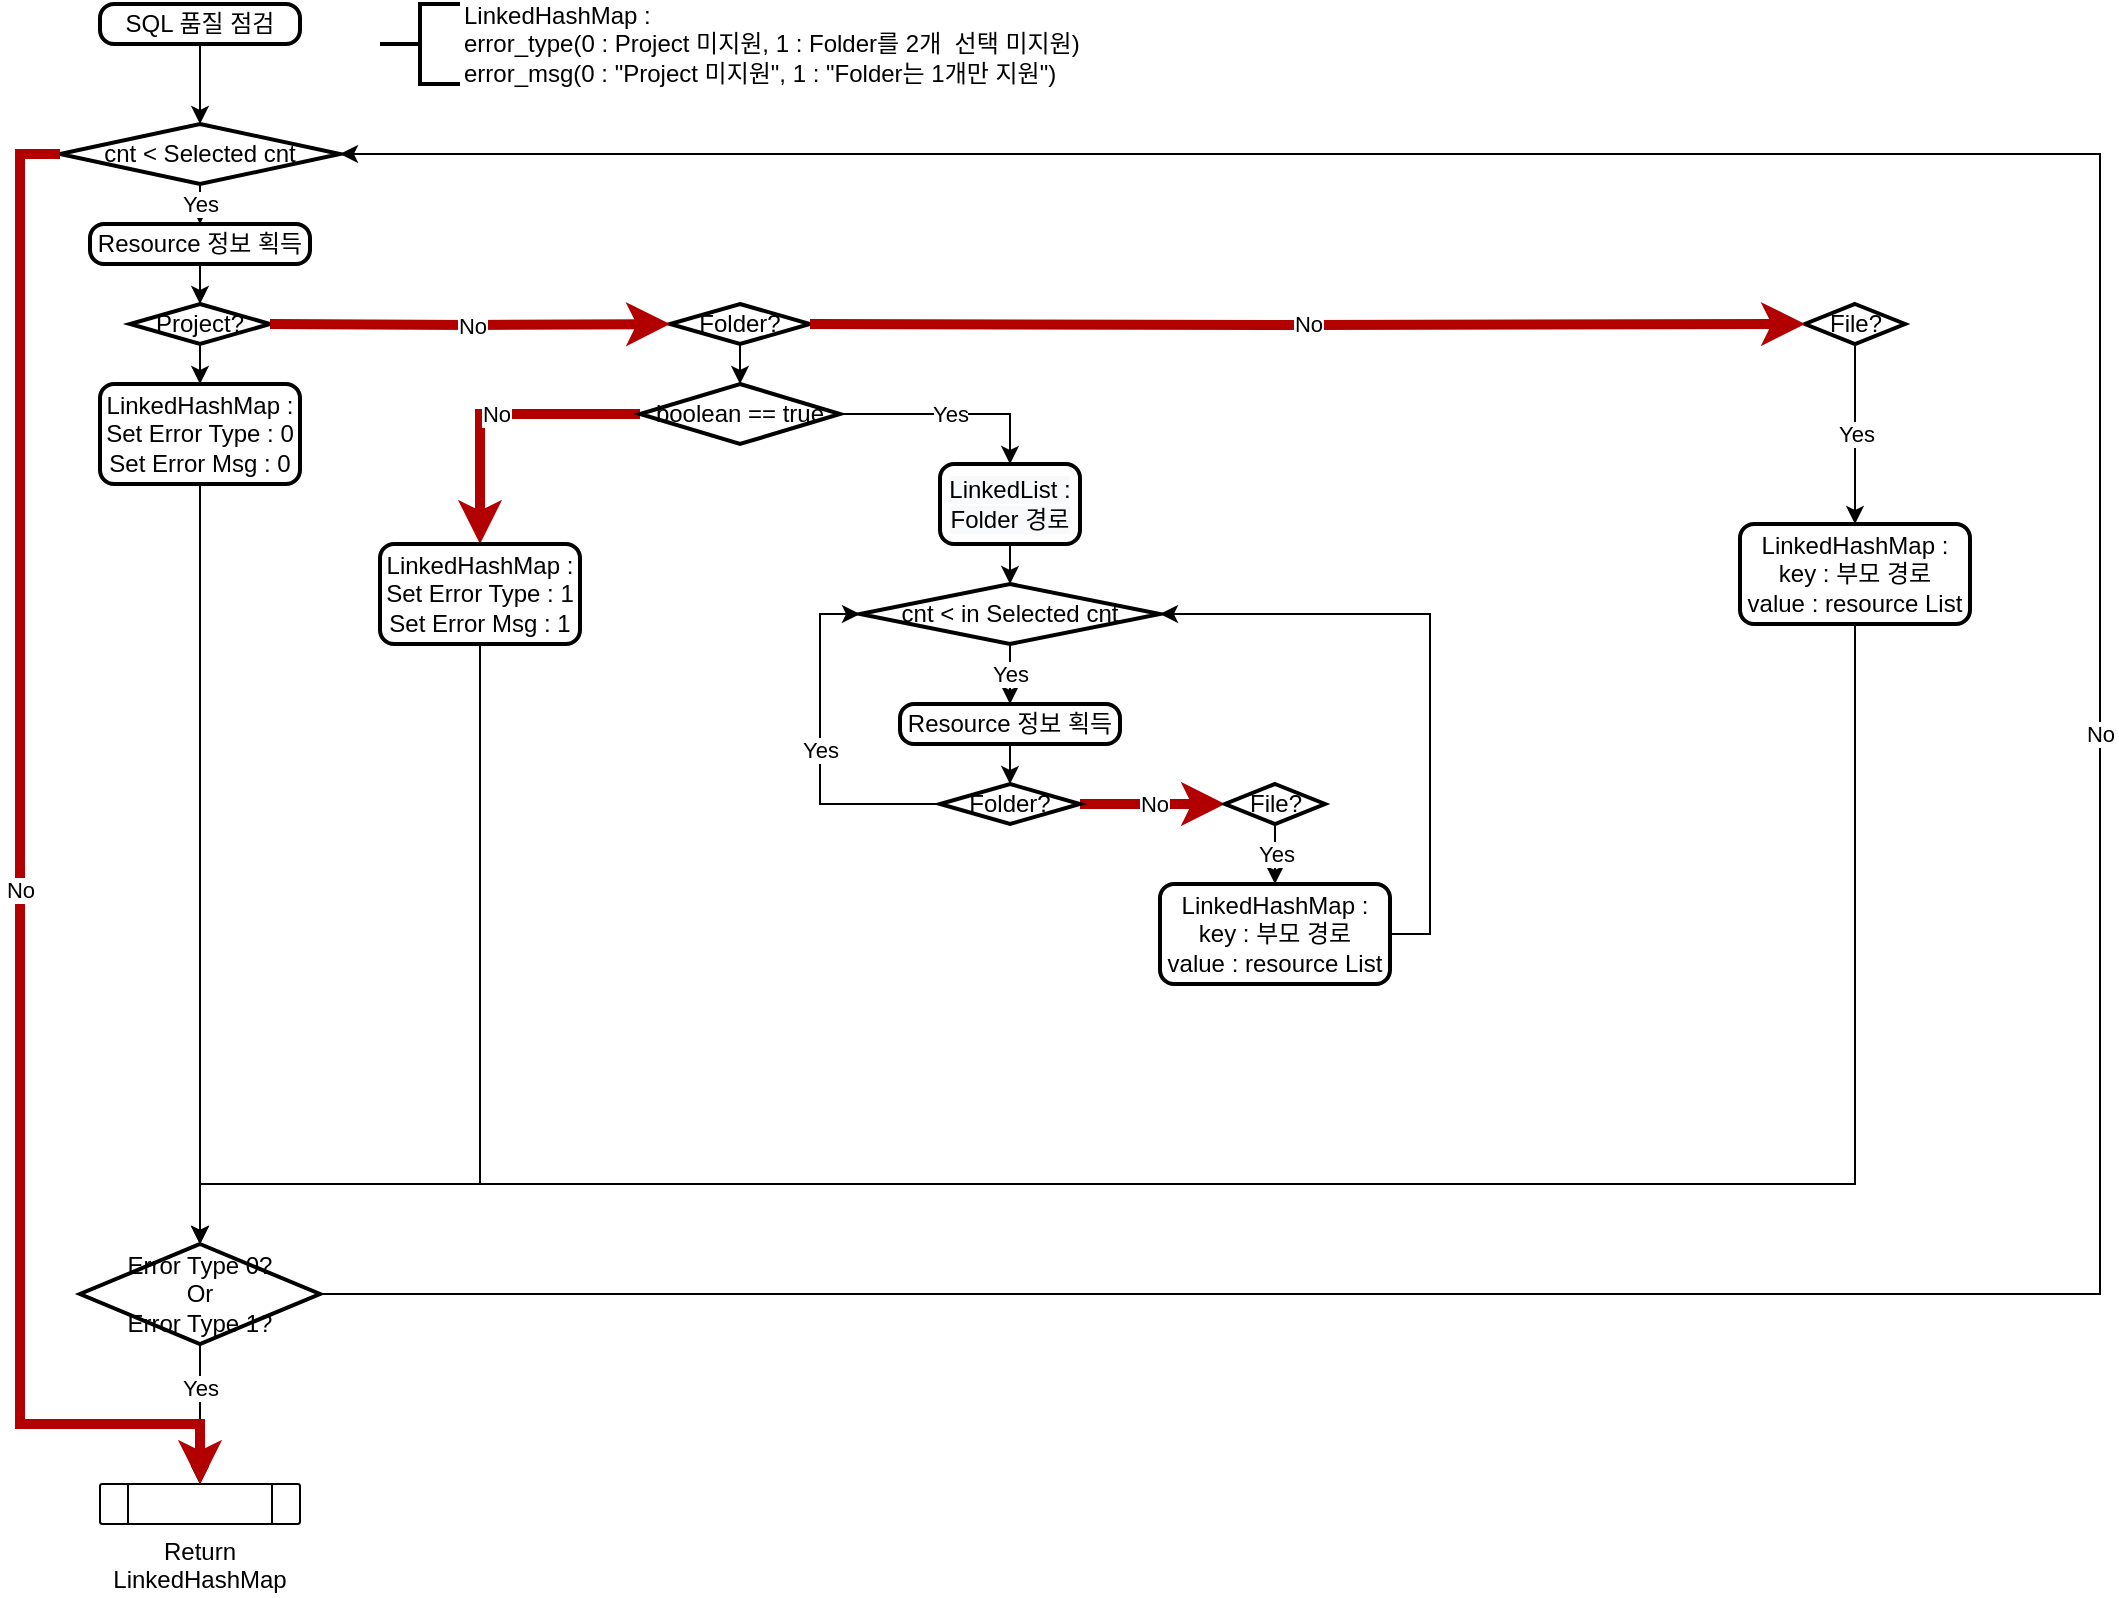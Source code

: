 <mxfile version="14.5.3" type="github">
  <diagram id="C5RBs43oDa-KdzZeNtuy" name="Page-1">
    <mxGraphModel dx="1422" dy="762" grid="1" gridSize="10" guides="1" tooltips="1" connect="1" arrows="1" fold="1" page="1" pageScale="1" pageWidth="1169" pageHeight="827" math="0" shadow="0">
      <root>
        <mxCell id="WIyWlLk6GJQsqaUBKTNV-0" />
        <mxCell id="WIyWlLk6GJQsqaUBKTNV-1" parent="WIyWlLk6GJQsqaUBKTNV-0" />
        <mxCell id="KDvS2yM697CIPFRJHkad-46" style="edgeStyle=orthogonalEdgeStyle;rounded=0;orthogonalLoop=1;jettySize=auto;html=1;exitX=0.5;exitY=1;exitDx=0;exitDy=0;entryX=0.5;entryY=0;entryDx=0;entryDy=0;entryPerimeter=0;" edge="1" parent="WIyWlLk6GJQsqaUBKTNV-1" source="KDvS2yM697CIPFRJHkad-1" target="KDvS2yM697CIPFRJHkad-4">
          <mxGeometry relative="1" as="geometry" />
        </mxCell>
        <mxCell id="KDvS2yM697CIPFRJHkad-1" value="SQL 품질 점검" style="rounded=1;whiteSpace=wrap;html=1;absoluteArcSize=1;arcSize=14;strokeWidth=2;" vertex="1" parent="WIyWlLk6GJQsqaUBKTNV-1">
          <mxGeometry x="150" y="10" width="100" height="20" as="geometry" />
        </mxCell>
        <mxCell id="KDvS2yM697CIPFRJHkad-7" value="Yes" style="edgeStyle=orthogonalEdgeStyle;rounded=0;orthogonalLoop=1;jettySize=auto;html=1;exitX=0.5;exitY=1;exitDx=0;exitDy=0;exitPerimeter=0;entryX=0.5;entryY=0;entryDx=0;entryDy=0;" edge="1" parent="WIyWlLk6GJQsqaUBKTNV-1" source="KDvS2yM697CIPFRJHkad-4" target="KDvS2yM697CIPFRJHkad-6">
          <mxGeometry relative="1" as="geometry" />
        </mxCell>
        <mxCell id="KDvS2yM697CIPFRJHkad-47" value="No" style="edgeStyle=orthogonalEdgeStyle;rounded=0;orthogonalLoop=1;jettySize=auto;html=1;exitX=0;exitY=0.5;exitDx=0;exitDy=0;exitPerimeter=0;entryX=0.5;entryY=0;entryDx=0;entryDy=0;fillColor=#e51400;strokeColor=#B20000;" edge="1" parent="WIyWlLk6GJQsqaUBKTNV-1" source="KDvS2yM697CIPFRJHkad-4" target="KDvS2yM697CIPFRJHkad-21">
          <mxGeometry relative="1" as="geometry">
            <Array as="points">
              <mxPoint x="110" y="85" />
              <mxPoint x="110" y="720" />
              <mxPoint x="200" y="720" />
            </Array>
          </mxGeometry>
        </mxCell>
        <mxCell id="KDvS2yM697CIPFRJHkad-4" value="cnt &amp;lt; Selected cnt" style="strokeWidth=2;html=1;shape=mxgraph.flowchart.decision;whiteSpace=wrap;" vertex="1" parent="WIyWlLk6GJQsqaUBKTNV-1">
          <mxGeometry x="130" y="70" width="140" height="30" as="geometry" />
        </mxCell>
        <mxCell id="KDvS2yM697CIPFRJHkad-13" style="edgeStyle=orthogonalEdgeStyle;rounded=0;orthogonalLoop=1;jettySize=auto;html=1;exitX=0.5;exitY=1;exitDx=0;exitDy=0;" edge="1" parent="WIyWlLk6GJQsqaUBKTNV-1" source="KDvS2yM697CIPFRJHkad-6" target="KDvS2yM697CIPFRJHkad-8">
          <mxGeometry relative="1" as="geometry" />
        </mxCell>
        <mxCell id="KDvS2yM697CIPFRJHkad-6" value="Resource 정보 획득" style="rounded=1;whiteSpace=wrap;html=1;absoluteArcSize=1;arcSize=14;strokeWidth=2;" vertex="1" parent="WIyWlLk6GJQsqaUBKTNV-1">
          <mxGeometry x="145" y="120" width="110" height="20" as="geometry" />
        </mxCell>
        <mxCell id="KDvS2yM697CIPFRJHkad-16" style="edgeStyle=orthogonalEdgeStyle;rounded=0;orthogonalLoop=1;jettySize=auto;html=1;exitX=0.5;exitY=1;exitDx=0;exitDy=0;exitPerimeter=0;entryX=0.5;entryY=0;entryDx=0;entryDy=0;" edge="1" parent="WIyWlLk6GJQsqaUBKTNV-1" source="KDvS2yM697CIPFRJHkad-8" target="KDvS2yM697CIPFRJHkad-14">
          <mxGeometry relative="1" as="geometry" />
        </mxCell>
        <mxCell id="KDvS2yM697CIPFRJHkad-8" value="Project?" style="strokeWidth=2;html=1;shape=mxgraph.flowchart.decision;whiteSpace=wrap;" vertex="1" parent="WIyWlLk6GJQsqaUBKTNV-1">
          <mxGeometry x="165" y="160" width="70" height="20" as="geometry" />
        </mxCell>
        <mxCell id="KDvS2yM697CIPFRJHkad-73" style="edgeStyle=orthogonalEdgeStyle;rounded=0;orthogonalLoop=1;jettySize=auto;html=1;exitX=0.5;exitY=1;exitDx=0;exitDy=0;exitPerimeter=0;entryX=0.5;entryY=0;entryDx=0;entryDy=0;entryPerimeter=0;" edge="1" parent="WIyWlLk6GJQsqaUBKTNV-1" source="KDvS2yM697CIPFRJHkad-9" target="KDvS2yM697CIPFRJHkad-49">
          <mxGeometry relative="1" as="geometry" />
        </mxCell>
        <mxCell id="KDvS2yM697CIPFRJHkad-9" value="Folder?" style="strokeWidth=2;html=1;shape=mxgraph.flowchart.decision;whiteSpace=wrap;" vertex="1" parent="WIyWlLk6GJQsqaUBKTNV-1">
          <mxGeometry x="435" y="160" width="70" height="20" as="geometry" />
        </mxCell>
        <mxCell id="KDvS2yM697CIPFRJHkad-81" value="Yes" style="edgeStyle=orthogonalEdgeStyle;rounded=0;orthogonalLoop=1;jettySize=auto;html=1;exitX=0.5;exitY=1;exitDx=0;exitDy=0;exitPerimeter=0;entryX=0.5;entryY=0;entryDx=0;entryDy=0;" edge="1" parent="WIyWlLk6GJQsqaUBKTNV-1" source="KDvS2yM697CIPFRJHkad-10" target="KDvS2yM697CIPFRJHkad-79">
          <mxGeometry relative="1" as="geometry" />
        </mxCell>
        <mxCell id="KDvS2yM697CIPFRJHkad-10" value="File?" style="strokeWidth=2;html=1;shape=mxgraph.flowchart.decision;whiteSpace=wrap;" vertex="1" parent="WIyWlLk6GJQsqaUBKTNV-1">
          <mxGeometry x="1002.5" y="160" width="50" height="20" as="geometry" />
        </mxCell>
        <mxCell id="KDvS2yM697CIPFRJHkad-18" style="edgeStyle=orthogonalEdgeStyle;rounded=0;orthogonalLoop=1;jettySize=auto;html=1;exitX=0.5;exitY=1;exitDx=0;exitDy=0;" edge="1" parent="WIyWlLk6GJQsqaUBKTNV-1" source="KDvS2yM697CIPFRJHkad-14" target="KDvS2yM697CIPFRJHkad-17">
          <mxGeometry relative="1" as="geometry" />
        </mxCell>
        <mxCell id="KDvS2yM697CIPFRJHkad-14" value="LinkedHashMap :&lt;br&gt;Set Error Type : 0&lt;br&gt;Set Error Msg : 0" style="rounded=1;whiteSpace=wrap;html=1;absoluteArcSize=1;arcSize=14;strokeWidth=2;" vertex="1" parent="WIyWlLk6GJQsqaUBKTNV-1">
          <mxGeometry x="150" y="200" width="100" height="50" as="geometry" />
        </mxCell>
        <mxCell id="KDvS2yM697CIPFRJHkad-22" value="Yes" style="edgeStyle=orthogonalEdgeStyle;rounded=0;orthogonalLoop=1;jettySize=auto;html=1;exitX=0.5;exitY=1;exitDx=0;exitDy=0;exitPerimeter=0;entryX=0.5;entryY=0;entryDx=0;entryDy=0;" edge="1" parent="WIyWlLk6GJQsqaUBKTNV-1" source="KDvS2yM697CIPFRJHkad-17" target="KDvS2yM697CIPFRJHkad-21">
          <mxGeometry x="-0.385" relative="1" as="geometry">
            <mxPoint as="offset" />
          </mxGeometry>
        </mxCell>
        <mxCell id="KDvS2yM697CIPFRJHkad-92" value="No" style="edgeStyle=orthogonalEdgeStyle;rounded=0;orthogonalLoop=1;jettySize=auto;html=1;exitX=1;exitY=0.5;exitDx=0;exitDy=0;exitPerimeter=0;entryX=1;entryY=0.5;entryDx=0;entryDy=0;entryPerimeter=0;" edge="1" parent="WIyWlLk6GJQsqaUBKTNV-1" source="KDvS2yM697CIPFRJHkad-17" target="KDvS2yM697CIPFRJHkad-4">
          <mxGeometry relative="1" as="geometry">
            <mxPoint x="320" y="655" as="targetPoint" />
            <Array as="points">
              <mxPoint x="1150" y="655" />
              <mxPoint x="1150" y="85" />
            </Array>
          </mxGeometry>
        </mxCell>
        <mxCell id="KDvS2yM697CIPFRJHkad-17" value="Error Type 0?&lt;br&gt;Or&lt;br&gt;Error Type 1?" style="strokeWidth=2;html=1;shape=mxgraph.flowchart.decision;whiteSpace=wrap;" vertex="1" parent="WIyWlLk6GJQsqaUBKTNV-1">
          <mxGeometry x="140" y="630" width="120" height="50" as="geometry" />
        </mxCell>
        <mxCell id="KDvS2yM697CIPFRJHkad-21" value="Return LinkedHashMap" style="verticalLabelPosition=bottom;verticalAlign=top;html=1;shape=process;whiteSpace=wrap;rounded=1;size=0.14;arcSize=6;" vertex="1" parent="WIyWlLk6GJQsqaUBKTNV-1">
          <mxGeometry x="150" y="750" width="100" height="20" as="geometry" />
        </mxCell>
        <mxCell id="KDvS2yM697CIPFRJHkad-35" value="LinkedHashMap : &lt;br&gt;error_type(0 : Project 미지원, 1 : Folder를 2개&amp;nbsp; 선택 미지원)&lt;br&gt;error_msg(0 : &quot;Project 미지원&quot;, 1 : &quot;Folder는 1개만 지원&quot;)" style="strokeWidth=2;html=1;shape=mxgraph.flowchart.annotation_2;align=left;labelPosition=right;pointerEvents=1;" vertex="1" parent="WIyWlLk6GJQsqaUBKTNV-1">
          <mxGeometry x="290" y="10" width="40" height="40" as="geometry" />
        </mxCell>
        <mxCell id="KDvS2yM697CIPFRJHkad-55" value="Yes" style="edgeStyle=orthogonalEdgeStyle;rounded=0;orthogonalLoop=1;jettySize=auto;html=1;exitX=0.5;exitY=1;exitDx=0;exitDy=0;exitPerimeter=0;entryX=0.5;entryY=0;entryDx=0;entryDy=0;" edge="1" parent="WIyWlLk6GJQsqaUBKTNV-1" source="KDvS2yM697CIPFRJHkad-42" target="KDvS2yM697CIPFRJHkad-44">
          <mxGeometry relative="1" as="geometry" />
        </mxCell>
        <mxCell id="KDvS2yM697CIPFRJHkad-42" value="cnt &amp;lt; in Selected cnt" style="strokeWidth=2;html=1;shape=mxgraph.flowchart.decision;whiteSpace=wrap;" vertex="1" parent="WIyWlLk6GJQsqaUBKTNV-1">
          <mxGeometry x="530" y="300" width="150" height="30" as="geometry" />
        </mxCell>
        <mxCell id="KDvS2yM697CIPFRJHkad-51" style="edgeStyle=orthogonalEdgeStyle;rounded=0;orthogonalLoop=1;jettySize=auto;html=1;exitX=0.5;exitY=1;exitDx=0;exitDy=0;entryX=0.5;entryY=0;entryDx=0;entryDy=0;entryPerimeter=0;" edge="1" parent="WIyWlLk6GJQsqaUBKTNV-1" source="KDvS2yM697CIPFRJHkad-44" target="KDvS2yM697CIPFRJHkad-50">
          <mxGeometry relative="1" as="geometry" />
        </mxCell>
        <mxCell id="KDvS2yM697CIPFRJHkad-44" value="Resource 정보 획득" style="rounded=1;whiteSpace=wrap;html=1;absoluteArcSize=1;arcSize=14;strokeWidth=2;" vertex="1" parent="WIyWlLk6GJQsqaUBKTNV-1">
          <mxGeometry x="550" y="360" width="110" height="20" as="geometry" />
        </mxCell>
        <mxCell id="KDvS2yM697CIPFRJHkad-54" value="Yes" style="edgeStyle=orthogonalEdgeStyle;rounded=0;orthogonalLoop=1;jettySize=auto;html=1;exitX=1;exitY=0.5;exitDx=0;exitDy=0;exitPerimeter=0;entryX=0.5;entryY=0;entryDx=0;entryDy=0;" edge="1" parent="WIyWlLk6GJQsqaUBKTNV-1" source="KDvS2yM697CIPFRJHkad-49" target="KDvS2yM697CIPFRJHkad-89">
          <mxGeometry relative="1" as="geometry" />
        </mxCell>
        <mxCell id="KDvS2yM697CIPFRJHkad-62" value="No" style="edgeStyle=orthogonalEdgeStyle;rounded=0;orthogonalLoop=1;jettySize=auto;html=1;exitX=0;exitY=0.5;exitDx=0;exitDy=0;exitPerimeter=0;fillColor=#e51400;strokeColor=#B20000;strokeWidth=5;entryX=0.5;entryY=0;entryDx=0;entryDy=0;" edge="1" parent="WIyWlLk6GJQsqaUBKTNV-1" source="KDvS2yM697CIPFRJHkad-49" target="KDvS2yM697CIPFRJHkad-60">
          <mxGeometry relative="1" as="geometry">
            <mxPoint x="340" y="250" as="targetPoint" />
          </mxGeometry>
        </mxCell>
        <mxCell id="KDvS2yM697CIPFRJHkad-49" value="boolean == true" style="strokeWidth=2;html=1;shape=mxgraph.flowchart.decision;whiteSpace=wrap;" vertex="1" parent="WIyWlLk6GJQsqaUBKTNV-1">
          <mxGeometry x="420" y="200" width="100" height="30" as="geometry" />
        </mxCell>
        <mxCell id="KDvS2yM697CIPFRJHkad-56" value="Yes" style="edgeStyle=orthogonalEdgeStyle;rounded=0;orthogonalLoop=1;jettySize=auto;html=1;exitX=0;exitY=0.5;exitDx=0;exitDy=0;exitPerimeter=0;entryX=0;entryY=0.5;entryDx=0;entryDy=0;entryPerimeter=0;" edge="1" parent="WIyWlLk6GJQsqaUBKTNV-1" source="KDvS2yM697CIPFRJHkad-50" target="KDvS2yM697CIPFRJHkad-42">
          <mxGeometry relative="1" as="geometry" />
        </mxCell>
        <mxCell id="KDvS2yM697CIPFRJHkad-64" value="No" style="edgeStyle=orthogonalEdgeStyle;rounded=0;orthogonalLoop=1;jettySize=auto;html=1;exitX=1;exitY=0.5;exitDx=0;exitDy=0;exitPerimeter=0;entryX=0;entryY=0.5;entryDx=0;entryDy=0;entryPerimeter=0;fillColor=#e51400;strokeColor=#B20000;strokeWidth=5;" edge="1" parent="WIyWlLk6GJQsqaUBKTNV-1" source="KDvS2yM697CIPFRJHkad-50" target="KDvS2yM697CIPFRJHkad-63">
          <mxGeometry relative="1" as="geometry" />
        </mxCell>
        <mxCell id="KDvS2yM697CIPFRJHkad-50" value="Folder?" style="strokeWidth=2;html=1;shape=mxgraph.flowchart.decision;whiteSpace=wrap;" vertex="1" parent="WIyWlLk6GJQsqaUBKTNV-1">
          <mxGeometry x="570" y="400" width="70" height="20" as="geometry" />
        </mxCell>
        <mxCell id="KDvS2yM697CIPFRJHkad-71" style="edgeStyle=orthogonalEdgeStyle;rounded=0;orthogonalLoop=1;jettySize=auto;html=1;exitX=0.5;exitY=1;exitDx=0;exitDy=0;entryX=0.5;entryY=0;entryDx=0;entryDy=0;entryPerimeter=0;" edge="1" parent="WIyWlLk6GJQsqaUBKTNV-1" source="KDvS2yM697CIPFRJHkad-60" target="KDvS2yM697CIPFRJHkad-17">
          <mxGeometry relative="1" as="geometry">
            <Array as="points">
              <mxPoint x="340" y="600" />
              <mxPoint x="200" y="600" />
            </Array>
          </mxGeometry>
        </mxCell>
        <mxCell id="KDvS2yM697CIPFRJHkad-60" value="LinkedHashMap :&lt;br&gt;Set Error Type : 1&lt;br&gt;Set Error Msg : 1" style="rounded=1;whiteSpace=wrap;html=1;absoluteArcSize=1;arcSize=14;strokeWidth=2;" vertex="1" parent="WIyWlLk6GJQsqaUBKTNV-1">
          <mxGeometry x="290" y="280" width="100" height="50" as="geometry" />
        </mxCell>
        <mxCell id="KDvS2yM697CIPFRJHkad-84" value="Yes" style="edgeStyle=orthogonalEdgeStyle;rounded=0;orthogonalLoop=1;jettySize=auto;html=1;exitX=0.5;exitY=1;exitDx=0;exitDy=0;exitPerimeter=0;entryX=0.5;entryY=0;entryDx=0;entryDy=0;" edge="1" parent="WIyWlLk6GJQsqaUBKTNV-1" source="KDvS2yM697CIPFRJHkad-63" target="KDvS2yM697CIPFRJHkad-82">
          <mxGeometry relative="1" as="geometry" />
        </mxCell>
        <mxCell id="KDvS2yM697CIPFRJHkad-63" value="File?" style="strokeWidth=2;html=1;shape=mxgraph.flowchart.decision;whiteSpace=wrap;" vertex="1" parent="WIyWlLk6GJQsqaUBKTNV-1">
          <mxGeometry x="712.5" y="400" width="50" height="20" as="geometry" />
        </mxCell>
        <mxCell id="KDvS2yM697CIPFRJHkad-87" style="edgeStyle=orthogonalEdgeStyle;rounded=0;orthogonalLoop=1;jettySize=auto;html=1;exitX=0.5;exitY=1;exitDx=0;exitDy=0;entryX=0.5;entryY=0;entryDx=0;entryDy=0;entryPerimeter=0;" edge="1" parent="WIyWlLk6GJQsqaUBKTNV-1" source="KDvS2yM697CIPFRJHkad-79" target="KDvS2yM697CIPFRJHkad-17">
          <mxGeometry relative="1" as="geometry">
            <mxPoint x="200" y="450" as="targetPoint" />
            <Array as="points">
              <mxPoint x="1028" y="600" />
              <mxPoint x="200" y="600" />
            </Array>
          </mxGeometry>
        </mxCell>
        <mxCell id="KDvS2yM697CIPFRJHkad-79" value="LinkedHashMap :&lt;br&gt;key : 부모 경로&lt;br&gt;value : resource List" style="rounded=1;whiteSpace=wrap;html=1;absoluteArcSize=1;arcSize=14;strokeWidth=2;" vertex="1" parent="WIyWlLk6GJQsqaUBKTNV-1">
          <mxGeometry x="970" y="270" width="115" height="50" as="geometry" />
        </mxCell>
        <mxCell id="KDvS2yM697CIPFRJHkad-85" style="edgeStyle=orthogonalEdgeStyle;rounded=0;orthogonalLoop=1;jettySize=auto;html=1;exitX=1;exitY=0.5;exitDx=0;exitDy=0;entryX=1;entryY=0.5;entryDx=0;entryDy=0;entryPerimeter=0;" edge="1" parent="WIyWlLk6GJQsqaUBKTNV-1" source="KDvS2yM697CIPFRJHkad-82" target="KDvS2yM697CIPFRJHkad-42">
          <mxGeometry relative="1" as="geometry" />
        </mxCell>
        <mxCell id="KDvS2yM697CIPFRJHkad-82" value="LinkedHashMap :&lt;br&gt;key : 부모 경로&lt;br&gt;value : resource List" style="rounded=1;whiteSpace=wrap;html=1;absoluteArcSize=1;arcSize=14;strokeWidth=2;" vertex="1" parent="WIyWlLk6GJQsqaUBKTNV-1">
          <mxGeometry x="680" y="450" width="115" height="50" as="geometry" />
        </mxCell>
        <mxCell id="KDvS2yM697CIPFRJHkad-90" style="edgeStyle=orthogonalEdgeStyle;rounded=0;orthogonalLoop=1;jettySize=auto;html=1;exitX=0.5;exitY=1;exitDx=0;exitDy=0;" edge="1" parent="WIyWlLk6GJQsqaUBKTNV-1" source="KDvS2yM697CIPFRJHkad-89" target="KDvS2yM697CIPFRJHkad-42">
          <mxGeometry relative="1" as="geometry" />
        </mxCell>
        <mxCell id="KDvS2yM697CIPFRJHkad-89" value="&#xa;&#xa;&lt;span style=&quot;color: rgb(0, 0, 0); font-family: helvetica; font-size: 12px; font-style: normal; font-weight: 400; letter-spacing: normal; text-align: center; text-indent: 0px; text-transform: none; word-spacing: 0px; background-color: rgb(248, 249, 250); display: inline; float: none;&quot;&gt;LinkedList :&lt;/span&gt;&lt;br style=&quot;color: rgb(0, 0, 0); font-family: helvetica; font-size: 12px; font-style: normal; font-weight: 400; letter-spacing: normal; text-align: center; text-indent: 0px; text-transform: none; word-spacing: 0px; background-color: rgb(248, 249, 250);&quot;&gt;&lt;span style=&quot;color: rgb(0, 0, 0); font-family: helvetica; font-size: 12px; font-style: normal; font-weight: 400; letter-spacing: normal; text-align: center; text-indent: 0px; text-transform: none; word-spacing: 0px; background-color: rgb(248, 249, 250); display: inline; float: none;&quot;&gt;Folder 경로&lt;/span&gt;&#xa;&#xa;" style="rounded=1;whiteSpace=wrap;html=1;absoluteArcSize=1;arcSize=14;strokeWidth=2;" vertex="1" parent="WIyWlLk6GJQsqaUBKTNV-1">
          <mxGeometry x="570" y="240" width="70" height="40" as="geometry" />
        </mxCell>
        <mxCell id="KDvS2yM697CIPFRJHkad-96" value="No" style="edgeStyle=orthogonalEdgeStyle;rounded=0;orthogonalLoop=1;jettySize=auto;html=1;exitX=0;exitY=0.5;exitDx=0;exitDy=0;exitPerimeter=0;entryX=0.5;entryY=0;entryDx=0;entryDy=0;fillColor=#e51400;strokeColor=#B20000;strokeWidth=5;" edge="1" parent="WIyWlLk6GJQsqaUBKTNV-1">
          <mxGeometry relative="1" as="geometry">
            <mxPoint x="130" y="85" as="sourcePoint" />
            <mxPoint x="200" y="750" as="targetPoint" />
            <Array as="points">
              <mxPoint x="110" y="85" />
              <mxPoint x="110" y="720" />
              <mxPoint x="200" y="720" />
            </Array>
          </mxGeometry>
        </mxCell>
        <mxCell id="KDvS2yM697CIPFRJHkad-97" value="No" style="edgeStyle=orthogonalEdgeStyle;rounded=0;orthogonalLoop=1;jettySize=auto;html=1;exitX=1;exitY=0.5;exitDx=0;exitDy=0;exitPerimeter=0;fillColor=#e51400;strokeColor=#B20000;strokeWidth=5;entryX=0;entryY=0.5;entryDx=0;entryDy=0;entryPerimeter=0;" edge="1" parent="WIyWlLk6GJQsqaUBKTNV-1" target="KDvS2yM697CIPFRJHkad-9">
          <mxGeometry relative="1" as="geometry">
            <mxPoint x="235" y="170" as="sourcePoint" />
            <mxPoint x="380" y="170" as="targetPoint" />
          </mxGeometry>
        </mxCell>
        <mxCell id="KDvS2yM697CIPFRJHkad-98" value="No" style="edgeStyle=orthogonalEdgeStyle;rounded=0;orthogonalLoop=1;jettySize=auto;html=1;exitX=1;exitY=0.5;exitDx=0;exitDy=0;exitPerimeter=0;fillColor=#e51400;strokeColor=#B20000;strokeWidth=5;entryX=0;entryY=0.5;entryDx=0;entryDy=0;entryPerimeter=0;" edge="1" parent="WIyWlLk6GJQsqaUBKTNV-1" target="KDvS2yM697CIPFRJHkad-10">
          <mxGeometry relative="1" as="geometry">
            <mxPoint x="505" y="170" as="sourcePoint" />
            <mxPoint x="900" y="170" as="targetPoint" />
          </mxGeometry>
        </mxCell>
      </root>
    </mxGraphModel>
  </diagram>
</mxfile>
